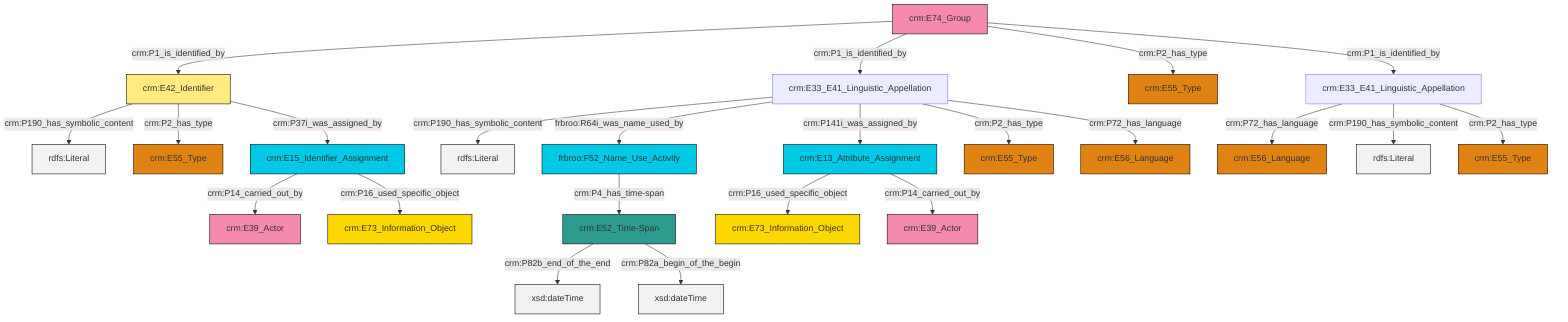 graph TD
classDef Literal fill:#f2f2f2,stroke:#000000;
classDef CRM_Entity fill:#FFFFFF,stroke:#000000;
classDef Temporal_Entity fill:#00C9E6, stroke:#000000;
classDef Type fill:#E18312, stroke:#000000;
classDef Time-Span fill:#2C9C91, stroke:#000000;
classDef Appellation fill:#FFEB7F, stroke:#000000;
classDef Place fill:#008836, stroke:#000000;
classDef Persistent_Item fill:#B266B2, stroke:#000000;
classDef Conceptual_Object fill:#FFD700, stroke:#000000;
classDef Physical_Thing fill:#D2B48C, stroke:#000000;
classDef Actor fill:#f58aad, stroke:#000000;
classDef PC_Classes fill:#4ce600, stroke:#000000;
classDef Multi fill:#cccccc,stroke:#000000;

6["crm:E52_Time-Span"]:::Time-Span -->|crm:P82b_end_of_the_end| 7[xsd:dateTime]:::Literal
8["crm:E15_Identifier_Assignment"]:::Temporal_Entity -->|crm:P14_carried_out_by| 9["crm:E39_Actor"]:::Actor
10["crm:E74_Group"]:::Actor -->|crm:P1_is_identified_by| 11["crm:E42_Identifier"]:::Appellation
4["crm:E33_E41_Linguistic_Appellation"]:::Default -->|crm:P190_has_symbolic_content| 13[rdfs:Literal]:::Literal
10["crm:E74_Group"]:::Actor -->|crm:P1_is_identified_by| 4["crm:E33_E41_Linguistic_Appellation"]:::Default
20["crm:E13_Attribute_Assignment"]:::Temporal_Entity -->|crm:P16_used_specific_object| 21["crm:E73_Information_Object"]:::Conceptual_Object
0["frbroo:F52_Name_Use_Activity"]:::Temporal_Entity -->|crm:P4_has_time-span| 6["crm:E52_Time-Span"]:::Time-Span
4["crm:E33_E41_Linguistic_Appellation"]:::Default -->|frbroo:R64i_was_name_used_by| 0["frbroo:F52_Name_Use_Activity"]:::Temporal_Entity
11["crm:E42_Identifier"]:::Appellation -->|crm:P190_has_symbolic_content| 28[rdfs:Literal]:::Literal
22["crm:E33_E41_Linguistic_Appellation"]:::Default -->|crm:P72_has_language| 2["crm:E56_Language"]:::Type
22["crm:E33_E41_Linguistic_Appellation"]:::Default -->|crm:P190_has_symbolic_content| 29[rdfs:Literal]:::Literal
6["crm:E52_Time-Span"]:::Time-Span -->|crm:P82a_begin_of_the_begin| 30[xsd:dateTime]:::Literal
10["crm:E74_Group"]:::Actor -->|crm:P2_has_type| 31["crm:E55_Type"]:::Type
4["crm:E33_E41_Linguistic_Appellation"]:::Default -->|crm:P141i_was_assigned_by| 20["crm:E13_Attribute_Assignment"]:::Temporal_Entity
11["crm:E42_Identifier"]:::Appellation -->|crm:P2_has_type| 25["crm:E55_Type"]:::Type
4["crm:E33_E41_Linguistic_Appellation"]:::Default -->|crm:P2_has_type| 18["crm:E55_Type"]:::Type
11["crm:E42_Identifier"]:::Appellation -->|crm:P37i_was_assigned_by| 8["crm:E15_Identifier_Assignment"]:::Temporal_Entity
4["crm:E33_E41_Linguistic_Appellation"]:::Default -->|crm:P72_has_language| 14["crm:E56_Language"]:::Type
22["crm:E33_E41_Linguistic_Appellation"]:::Default -->|crm:P2_has_type| 16["crm:E55_Type"]:::Type
8["crm:E15_Identifier_Assignment"]:::Temporal_Entity -->|crm:P16_used_specific_object| 36["crm:E73_Information_Object"]:::Conceptual_Object
20["crm:E13_Attribute_Assignment"]:::Temporal_Entity -->|crm:P14_carried_out_by| 39["crm:E39_Actor"]:::Actor
10["crm:E74_Group"]:::Actor -->|crm:P1_is_identified_by| 22["crm:E33_E41_Linguistic_Appellation"]:::Default